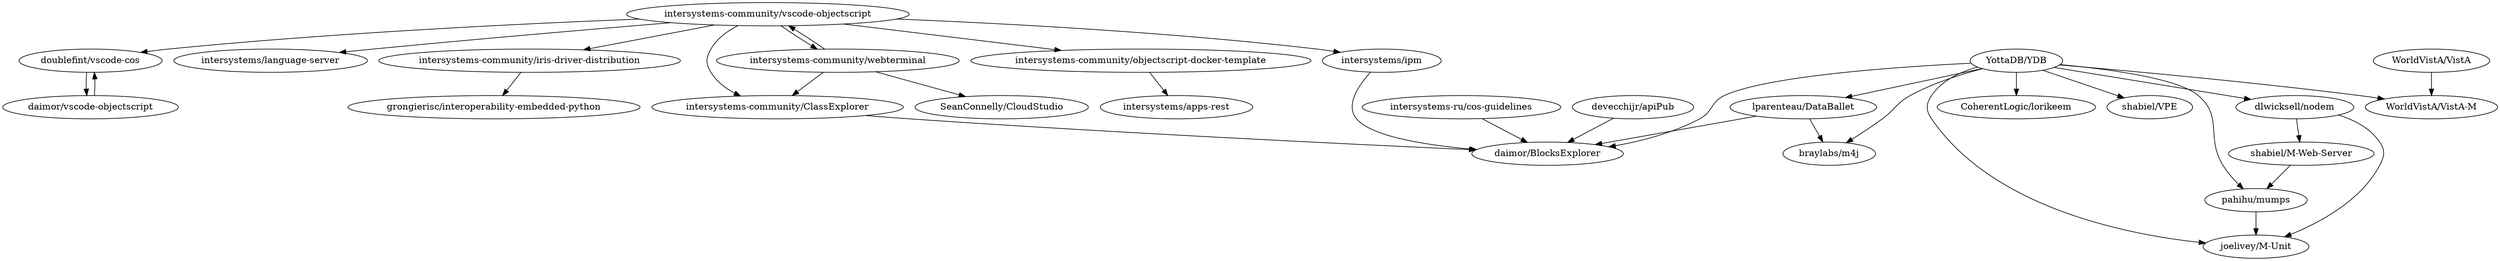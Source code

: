 digraph G {
"intersystems-community/vscode-objectscript" -> "intersystems-community/objectscript-docker-template"
"intersystems-community/vscode-objectscript" -> "intersystems-community/webterminal"
"intersystems-community/vscode-objectscript" -> "doublefint/vscode-cos"
"intersystems-community/vscode-objectscript" -> "intersystems/language-server"
"intersystems-community/vscode-objectscript" -> "intersystems-community/ClassExplorer"
"intersystems-community/vscode-objectscript" -> "intersystems-community/iris-driver-distribution"
"intersystems-community/vscode-objectscript" -> "intersystems/ipm"
"intersystems-community/webterminal" -> "intersystems-community/ClassExplorer"
"intersystems-community/webterminal" -> "intersystems-community/vscode-objectscript"
"intersystems-community/webterminal" -> "SeanConnelly/CloudStudio"
"daimor/vscode-objectscript" -> "doublefint/vscode-cos"
"intersystems-community/objectscript-docker-template" -> "intersystems/apps-rest"
"intersystems/ipm" -> "daimor/BlocksExplorer"
"devecchijr/apiPub" -> "daimor/BlocksExplorer"
"lparenteau/DataBallet" -> "braylabs/m4j"
"lparenteau/DataBallet" -> "daimor/BlocksExplorer"
"intersystems-community/iris-driver-distribution" -> "grongierisc/interoperability-embedded-python"
"intersystems-community/ClassExplorer" -> "daimor/BlocksExplorer"
"intersystems-ru/cos-guidelines" -> "daimor/BlocksExplorer"
"pahihu/mumps" -> "joelivey/M-Unit"
"dlwicksell/nodem" -> "shabiel/M-Web-Server"
"dlwicksell/nodem" -> "joelivey/M-Unit"
"doublefint/vscode-cos" -> "daimor/vscode-objectscript"
"WorldVistA/VistA" -> "WorldVistA/VistA-M"
"shabiel/M-Web-Server" -> "pahihu/mumps"
"YottaDB/YDB" -> "daimor/BlocksExplorer"
"YottaDB/YDB" -> "braylabs/m4j"
"YottaDB/YDB" -> "CoherentLogic/lorikeem"
"YottaDB/YDB" -> "lparenteau/DataBallet"
"YottaDB/YDB" -> "dlwicksell/nodem"
"YottaDB/YDB" -> "shabiel/VPE"
"YottaDB/YDB" -> "joelivey/M-Unit"
"YottaDB/YDB" -> "pahihu/mumps"
"YottaDB/YDB" -> "WorldVistA/VistA-M"
"intersystems-community/vscode-objectscript" ["l"="-1.027,45.599"]
"intersystems-community/objectscript-docker-template" ["l"="-0.997,45.594"]
"intersystems-community/webterminal" ["l"="-1.052,45.601"]
"doublefint/vscode-cos" ["l"="-1.041,45.583"]
"intersystems/language-server" ["l"="-1.007,45.607"]
"intersystems-community/ClassExplorer" ["l"="-1.044,45.617"]
"intersystems-community/iris-driver-distribution" ["l"="-1.017,45.579"]
"intersystems/ipm" ["l"="-1.027,45.622"]
"SeanConnelly/CloudStudio" ["l"="-1.073,45.596"]
"daimor/vscode-objectscript" ["l"="-1.049,45.572"]
"intersystems/apps-rest" ["l"="-0.977,45.589"]
"daimor/BlocksExplorer" ["l"="-1.039,45.641"]
"devecchijr/apiPub" ["l"="-1.025,45.65"]
"lparenteau/DataBallet" ["l"="-1.052,45.652"]
"braylabs/m4j" ["l"="-1.069,45.657"]
"grongierisc/interoperability-embedded-python" ["l"="-1.01,45.564"]
"intersystems-ru/cos-guidelines" ["l"="-1.018,45.639"]
"pahihu/mumps" ["l"="-1.034,45.683"]
"joelivey/M-Unit" ["l"="-1.049,45.681"]
"dlwicksell/nodem" ["l"="-1.052,45.692"]
"shabiel/M-Web-Server" ["l"="-1.032,45.698"]
"WorldVistA/VistA" ["l"="-1.11,45.691"]
"WorldVistA/VistA-M" ["l"="-1.086,45.681"]
"YottaDB/YDB" ["l"="-1.055,45.669"]
"CoherentLogic/lorikeem" ["l"="-1.034,45.668"]
"shabiel/VPE" ["l"="-1.076,45.666"]
}